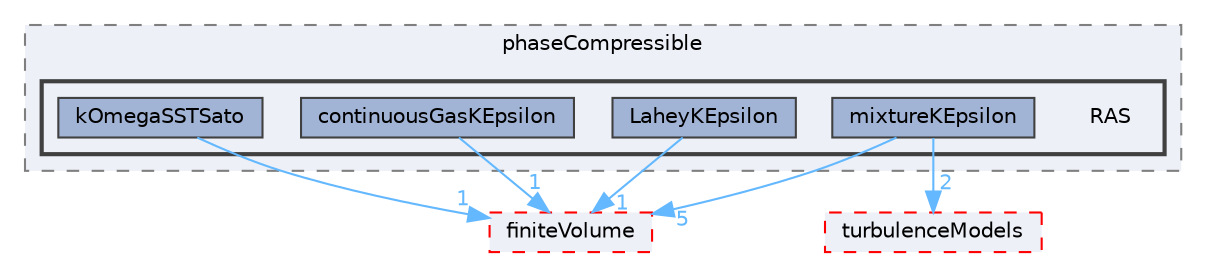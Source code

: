 digraph "src/TurbulenceModels/phaseCompressible/RAS"
{
 // LATEX_PDF_SIZE
  bgcolor="transparent";
  edge [fontname=Helvetica,fontsize=10,labelfontname=Helvetica,labelfontsize=10];
  node [fontname=Helvetica,fontsize=10,shape=box,height=0.2,width=0.4];
  compound=true
  subgraph clusterdir_06975867f0e133b91c856f19c06af5a0 {
    graph [ bgcolor="#edf0f7", pencolor="grey50", label="phaseCompressible", fontname=Helvetica,fontsize=10 style="filled,dashed", URL="dir_06975867f0e133b91c856f19c06af5a0.html",tooltip=""]
  subgraph clusterdir_d56f8f56acacbc657c0273a190dad740 {
    graph [ bgcolor="#edf0f7", pencolor="grey25", label="", fontname=Helvetica,fontsize=10 style="filled,bold", URL="dir_d56f8f56acacbc657c0273a190dad740.html",tooltip=""]
    dir_d56f8f56acacbc657c0273a190dad740 [shape=plaintext, label="RAS"];
  dir_224c8ebc4a8c3de425738a48518d6b37 [label="continuousGasKEpsilon", fillcolor="#a2b4d6", color="grey25", style="filled", URL="dir_224c8ebc4a8c3de425738a48518d6b37.html",tooltip=""];
  dir_a284cfd32f774e3a745db5bec81c24a4 [label="kOmegaSSTSato", fillcolor="#a2b4d6", color="grey25", style="filled", URL="dir_a284cfd32f774e3a745db5bec81c24a4.html",tooltip=""];
  dir_65113bc1bb0d4fec08fc461cd17bd951 [label="LaheyKEpsilon", fillcolor="#a2b4d6", color="grey25", style="filled", URL="dir_65113bc1bb0d4fec08fc461cd17bd951.html",tooltip=""];
  dir_31d09d296b35f598d0981fb134f77bb2 [label="mixtureKEpsilon", fillcolor="#a2b4d6", color="grey25", style="filled", URL="dir_31d09d296b35f598d0981fb134f77bb2.html",tooltip=""];
  }
  }
  dir_9bd15774b555cf7259a6fa18f99fe99b [label="finiteVolume", fillcolor="#edf0f7", color="red", style="filled,dashed", URL="dir_9bd15774b555cf7259a6fa18f99fe99b.html",tooltip=""];
  dir_a3dc37bcacf99bb6122ed819dac99f09 [label="turbulenceModels", fillcolor="#edf0f7", color="red", style="filled,dashed", URL="dir_a3dc37bcacf99bb6122ed819dac99f09.html",tooltip=""];
  dir_224c8ebc4a8c3de425738a48518d6b37->dir_9bd15774b555cf7259a6fa18f99fe99b [headlabel="1", labeldistance=1.5 headhref="dir_000671_001387.html" href="dir_000671_001387.html" color="steelblue1" fontcolor="steelblue1"];
  dir_a284cfd32f774e3a745db5bec81c24a4->dir_9bd15774b555cf7259a6fa18f99fe99b [headlabel="1", labeldistance=1.5 headhref="dir_002050_001387.html" href="dir_002050_001387.html" color="steelblue1" fontcolor="steelblue1"];
  dir_65113bc1bb0d4fec08fc461cd17bd951->dir_9bd15774b555cf7259a6fa18f99fe99b [headlabel="1", labeldistance=1.5 headhref="dir_002072_001387.html" href="dir_002072_001387.html" color="steelblue1" fontcolor="steelblue1"];
  dir_31d09d296b35f598d0981fb134f77bb2->dir_9bd15774b555cf7259a6fa18f99fe99b [headlabel="5", labeldistance=1.5 headhref="dir_002416_001387.html" href="dir_002416_001387.html" color="steelblue1" fontcolor="steelblue1"];
  dir_31d09d296b35f598d0981fb134f77bb2->dir_a3dc37bcacf99bb6122ed819dac99f09 [headlabel="2", labeldistance=1.5 headhref="dir_002416_004144.html" href="dir_002416_004144.html" color="steelblue1" fontcolor="steelblue1"];
}
